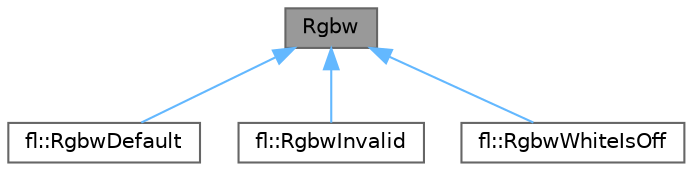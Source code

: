digraph "Rgbw"
{
 // INTERACTIVE_SVG=YES
 // LATEX_PDF_SIZE
  bgcolor="transparent";
  edge [fontname=Helvetica,fontsize=10,labelfontname=Helvetica,labelfontsize=10];
  node [fontname=Helvetica,fontsize=10,shape=box,height=0.2,width=0.4];
  Node1 [id="Node000001",label="Rgbw",height=0.2,width=0.4,color="gray40", fillcolor="grey60", style="filled", fontcolor="black",tooltip=" "];
  Node1 -> Node2 [id="edge1_Node000001_Node000002",dir="back",color="steelblue1",style="solid",tooltip=" "];
  Node2 [id="Node000002",label="fl::RgbwDefault",height=0.2,width=0.4,color="gray40", fillcolor="white", style="filled",URL="$dc/da6/structfl_1_1_rgbw_default.html",tooltip=" "];
  Node1 -> Node3 [id="edge2_Node000001_Node000003",dir="back",color="steelblue1",style="solid",tooltip=" "];
  Node3 [id="Node000003",label="fl::RgbwInvalid",height=0.2,width=0.4,color="gray40", fillcolor="white", style="filled",URL="$d2/d73/structfl_1_1_rgbw_invalid.html",tooltip=" "];
  Node1 -> Node4 [id="edge3_Node000001_Node000004",dir="back",color="steelblue1",style="solid",tooltip=" "];
  Node4 [id="Node000004",label="fl::RgbwWhiteIsOff",height=0.2,width=0.4,color="gray40", fillcolor="white", style="filled",URL="$d6/da6/structfl_1_1_rgbw_white_is_off.html",tooltip=" "];
}

